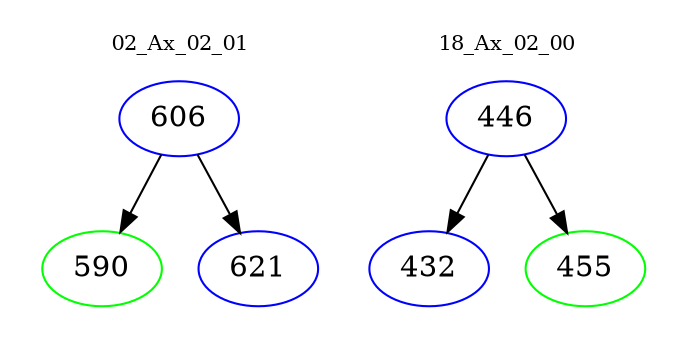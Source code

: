 digraph{
subgraph cluster_0 {
color = white
label = "02_Ax_02_01";
fontsize=10;
T0_606 [label="606", color="blue"]
T0_606 -> T0_590 [color="black"]
T0_590 [label="590", color="green"]
T0_606 -> T0_621 [color="black"]
T0_621 [label="621", color="blue"]
}
subgraph cluster_1 {
color = white
label = "18_Ax_02_00";
fontsize=10;
T1_446 [label="446", color="blue"]
T1_446 -> T1_432 [color="black"]
T1_432 [label="432", color="blue"]
T1_446 -> T1_455 [color="black"]
T1_455 [label="455", color="green"]
}
}
